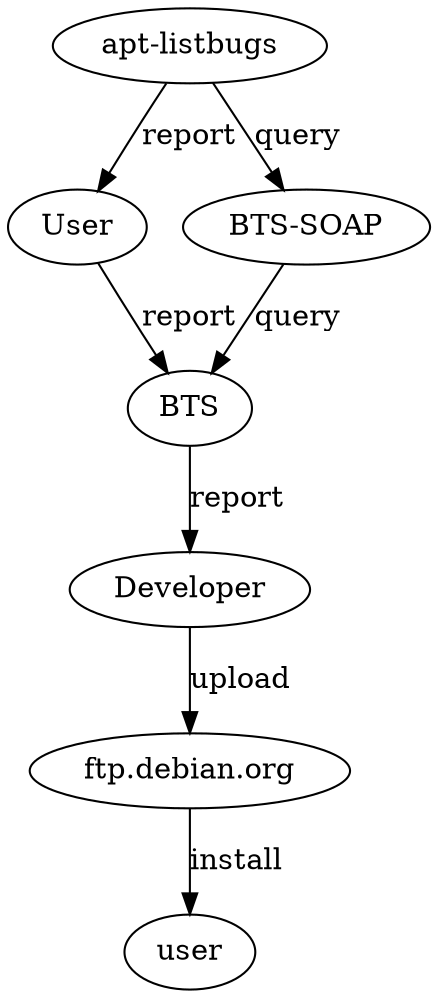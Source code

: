 //dot -T ps < bugstruct.dot > bugstruct.eps
digraph structure {
"User" -> "BTS" [label="report"];
"BTS" -> "Developer" [label="report"];
"Developer" -> "ftp.debian.org" [label="upload"];
"ftp.debian.org" -> "user" [label="install"];
"apt-listbugs" -> "BTS-SOAP" [label="query"]
"BTS-SOAP" -> "BTS" [label="query"]
"apt-listbugs" -> "User" [label="report"]
}
